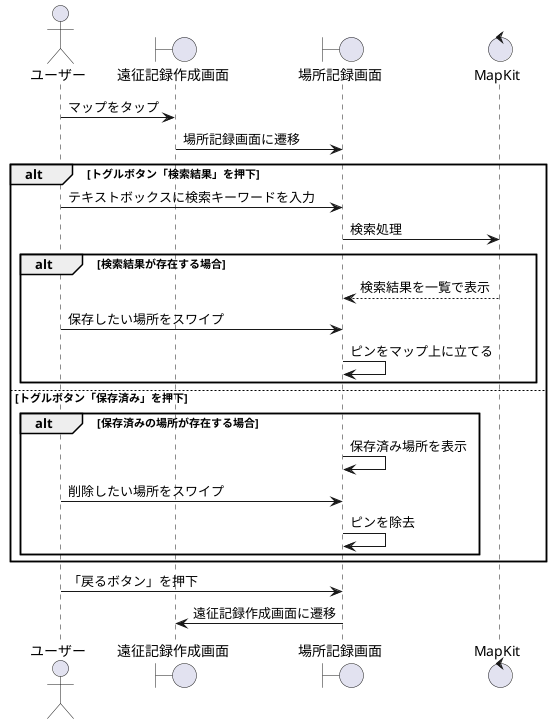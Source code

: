 @startuml
actor ユーザー as User
boundary "遠征記録作成画面" as RecordCreation
boundary "場所記録画面" as LocationRecording
control "MapKit" as LocationDB

User -> RecordCreation: マップをタップ
RecordCreation -> LocationRecording: 場所記録画面に遷移

alt トグルボタン「検索結果」を押下
    User -> LocationRecording: テキストボックスに検索キーワードを入力
    LocationRecording -> LocationDB: 検索処理
    alt 検索結果が存在する場合
        LocationDB --> LocationRecording: 検索結果を一覧で表示
        User -> LocationRecording: 保存したい場所をスワイプ
        LocationRecording -> LocationRecording: ピンをマップ上に立てる
    end
else トグルボタン「保存済み」を押下
    alt 保存済みの場所が存在する場合
        LocationRecording -> LocationRecording: 保存済み場所を表示
        User -> LocationRecording: 削除したい場所をスワイプ
        LocationRecording -> LocationRecording: ピンを除去
    end
end

User -> LocationRecording: 「戻るボタン」を押下
LocationRecording -> RecordCreation: 遠征記録作成画面に遷移

@enduml
